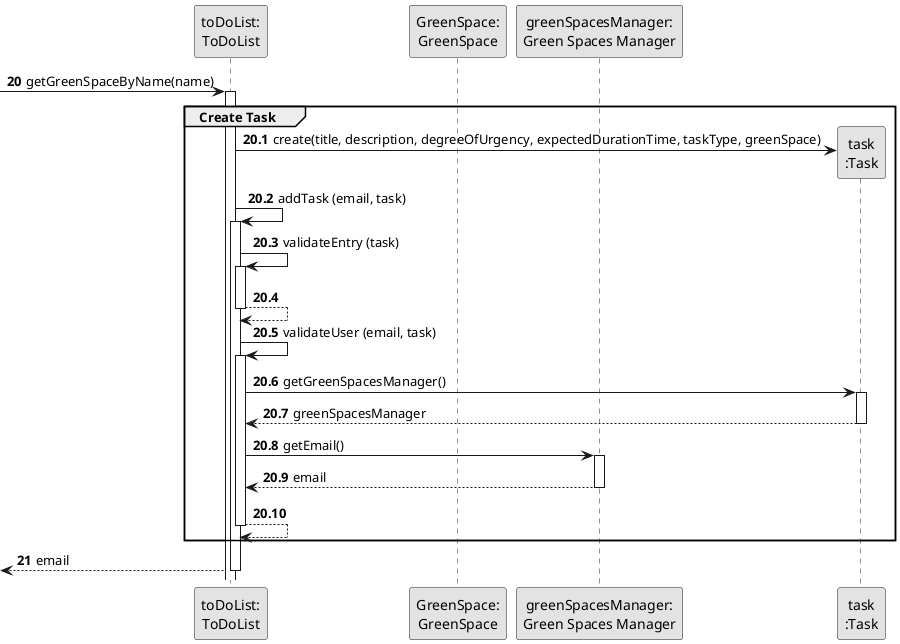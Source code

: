 @startuml
skinparam monochrome true
skinparam packageStyle rectangle
skinparam shadowing false

autonumber

'hide footbox

participant "toDoList:\nToDoList" as toDoList
participant "GreenSpace:\nGreenSpace" as greenSpace
participant "greenSpacesManager:\nGreen Spaces Manager" as USER
participant "task\n:Task" as TASK

autonumber 20

 -> toDoList : getGreenSpaceByName(name)
autonumber 20.1
activate toDoList
    group Create Task

            toDoList -> TASK** : create(title, description, degreeOfUrgency, expectedDurationTime, taskType, greenSpace)

                            toDoList -> toDoList: addTask (email, task)
                            activate toDoList

                            toDoList -> toDoList: validateEntry (task)
                            activate toDoList

                            toDoList --> toDoList
                            deactivate toDoList

                            toDoList -> toDoList: validateUser (email, task)
                            activate toDoList

                                toDoList -> TASK: getGreenSpacesManager()
                                activate TASK

                                TASK --> toDoList: greenSpacesManager
                                deactivate TASK

                                toDoList -> USER: getEmail()
                                activate USER

                                USER --> toDoList: email
                                deactivate USER

                            toDoList --> toDoList
                            deactivate toDoList

    end
    autonumber 21
    <-- toDoList  : email
deactivate toDoList

@enduml